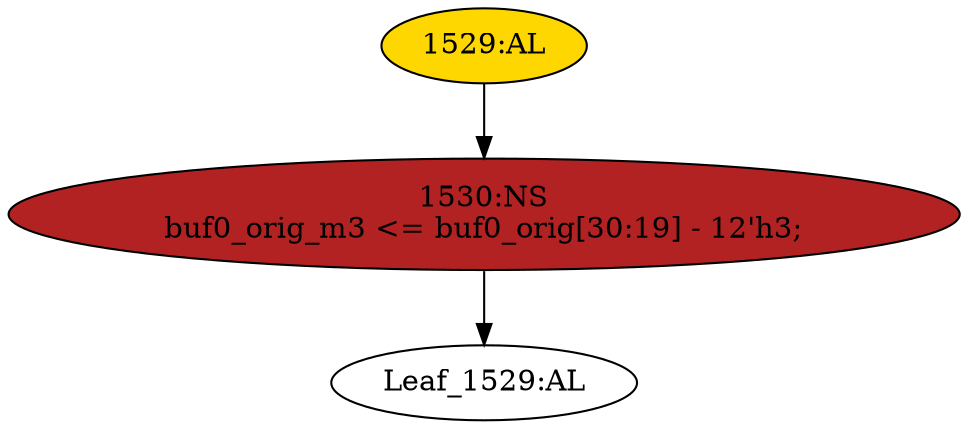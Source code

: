 strict digraph "" {
	node [label="\N"];
	"1530:NS"	 [ast="<pyverilog.vparser.ast.NonblockingSubstitution object at 0x7f0a38dbd250>",
		fillcolor=firebrick,
		label="1530:NS
buf0_orig_m3 <= buf0_orig[30:19] - 12'h3;",
		statements="[<pyverilog.vparser.ast.NonblockingSubstitution object at 0x7f0a38dbd250>]",
		style=filled,
		typ=NonblockingSubstitution];
	"Leaf_1529:AL"	 [def_var="['buf0_orig_m3']",
		label="Leaf_1529:AL"];
	"1530:NS" -> "Leaf_1529:AL"	 [cond="[]",
		lineno=None];
	"1529:AL"	 [ast="<pyverilog.vparser.ast.Always object at 0x7f0a38dbd510>",
		clk_sens=False,
		fillcolor=gold,
		label="1529:AL",
		sens="['wclk']",
		statements="[]",
		style=filled,
		typ=Always,
		use_var="['buf0_orig']"];
	"1529:AL" -> "1530:NS"	 [cond="[]",
		lineno=None];
}
